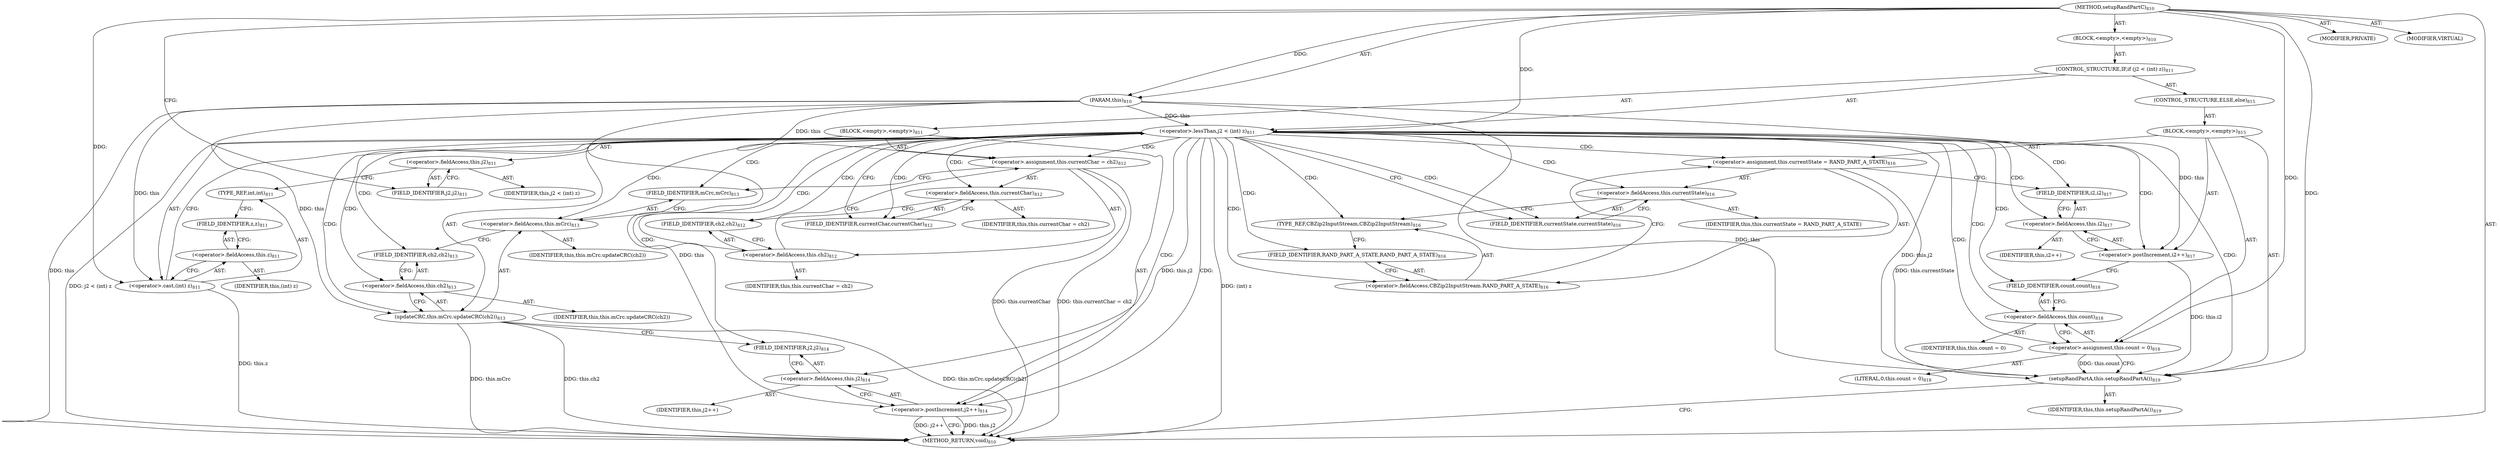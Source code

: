 digraph "setupRandPartC" {  
"111669149724" [label = <(METHOD,setupRandPartC)<SUB>810</SUB>> ]
"115964117007" [label = <(PARAM,this)<SUB>810</SUB>> ]
"25769803918" [label = <(BLOCK,&lt;empty&gt;,&lt;empty&gt;)<SUB>810</SUB>> ]
"47244640367" [label = <(CONTROL_STRUCTURE,IF,if (j2 &lt; (int) z))<SUB>811</SUB>> ]
"30064772008" [label = <(&lt;operator&gt;.lessThan,j2 &lt; (int) z)<SUB>811</SUB>> ]
"30064772009" [label = <(&lt;operator&gt;.fieldAccess,this.j2)<SUB>811</SUB>> ]
"68719477461" [label = <(IDENTIFIER,this,j2 &lt; (int) z)> ]
"55834575089" [label = <(FIELD_IDENTIFIER,j2,j2)<SUB>811</SUB>> ]
"30064772010" [label = <(&lt;operator&gt;.cast,(int) z)<SUB>811</SUB>> ]
"180388626460" [label = <(TYPE_REF,int,int)<SUB>811</SUB>> ]
"30064772011" [label = <(&lt;operator&gt;.fieldAccess,this.z)<SUB>811</SUB>> ]
"68719477462" [label = <(IDENTIFIER,this,(int) z)> ]
"55834575090" [label = <(FIELD_IDENTIFIER,z,z)<SUB>811</SUB>> ]
"25769803919" [label = <(BLOCK,&lt;empty&gt;,&lt;empty&gt;)<SUB>811</SUB>> ]
"30064772012" [label = <(&lt;operator&gt;.assignment,this.currentChar = ch2)<SUB>812</SUB>> ]
"30064772013" [label = <(&lt;operator&gt;.fieldAccess,this.currentChar)<SUB>812</SUB>> ]
"68719477463" [label = <(IDENTIFIER,this,this.currentChar = ch2)> ]
"55834575091" [label = <(FIELD_IDENTIFIER,currentChar,currentChar)<SUB>812</SUB>> ]
"30064772014" [label = <(&lt;operator&gt;.fieldAccess,this.ch2)<SUB>812</SUB>> ]
"68719477464" [label = <(IDENTIFIER,this,this.currentChar = ch2)> ]
"55834575092" [label = <(FIELD_IDENTIFIER,ch2,ch2)<SUB>812</SUB>> ]
"30064772015" [label = <(updateCRC,this.mCrc.updateCRC(ch2))<SUB>813</SUB>> ]
"30064772016" [label = <(&lt;operator&gt;.fieldAccess,this.mCrc)<SUB>813</SUB>> ]
"68719477465" [label = <(IDENTIFIER,this,this.mCrc.updateCRC(ch2))> ]
"55834575093" [label = <(FIELD_IDENTIFIER,mCrc,mCrc)<SUB>813</SUB>> ]
"30064772017" [label = <(&lt;operator&gt;.fieldAccess,this.ch2)<SUB>813</SUB>> ]
"68719477466" [label = <(IDENTIFIER,this,this.mCrc.updateCRC(ch2))> ]
"55834575094" [label = <(FIELD_IDENTIFIER,ch2,ch2)<SUB>813</SUB>> ]
"30064772018" [label = <(&lt;operator&gt;.postIncrement,j2++)<SUB>814</SUB>> ]
"30064772019" [label = <(&lt;operator&gt;.fieldAccess,this.j2)<SUB>814</SUB>> ]
"68719477467" [label = <(IDENTIFIER,this,j2++)> ]
"55834575095" [label = <(FIELD_IDENTIFIER,j2,j2)<SUB>814</SUB>> ]
"47244640368" [label = <(CONTROL_STRUCTURE,ELSE,else)<SUB>815</SUB>> ]
"25769803920" [label = <(BLOCK,&lt;empty&gt;,&lt;empty&gt;)<SUB>815</SUB>> ]
"30064772020" [label = <(&lt;operator&gt;.assignment,this.currentState = RAND_PART_A_STATE)<SUB>816</SUB>> ]
"30064772021" [label = <(&lt;operator&gt;.fieldAccess,this.currentState)<SUB>816</SUB>> ]
"68719477468" [label = <(IDENTIFIER,this,this.currentState = RAND_PART_A_STATE)> ]
"55834575096" [label = <(FIELD_IDENTIFIER,currentState,currentState)<SUB>816</SUB>> ]
"30064772022" [label = <(&lt;operator&gt;.fieldAccess,CBZip2InputStream.RAND_PART_A_STATE)<SUB>816</SUB>> ]
"180388626461" [label = <(TYPE_REF,CBZip2InputStream,CBZip2InputStream)<SUB>816</SUB>> ]
"55834575097" [label = <(FIELD_IDENTIFIER,RAND_PART_A_STATE,RAND_PART_A_STATE)<SUB>816</SUB>> ]
"30064772023" [label = <(&lt;operator&gt;.postIncrement,i2++)<SUB>817</SUB>> ]
"30064772024" [label = <(&lt;operator&gt;.fieldAccess,this.i2)<SUB>817</SUB>> ]
"68719477469" [label = <(IDENTIFIER,this,i2++)> ]
"55834575098" [label = <(FIELD_IDENTIFIER,i2,i2)<SUB>817</SUB>> ]
"30064772025" [label = <(&lt;operator&gt;.assignment,this.count = 0)<SUB>818</SUB>> ]
"30064772026" [label = <(&lt;operator&gt;.fieldAccess,this.count)<SUB>818</SUB>> ]
"68719477470" [label = <(IDENTIFIER,this,this.count = 0)> ]
"55834575099" [label = <(FIELD_IDENTIFIER,count,count)<SUB>818</SUB>> ]
"90194313432" [label = <(LITERAL,0,this.count = 0)<SUB>818</SUB>> ]
"30064772027" [label = <(setupRandPartA,this.setupRandPartA())<SUB>819</SUB>> ]
"68719476793" [label = <(IDENTIFIER,this,this.setupRandPartA())<SUB>819</SUB>> ]
"133143986274" [label = <(MODIFIER,PRIVATE)> ]
"133143986275" [label = <(MODIFIER,VIRTUAL)> ]
"128849018908" [label = <(METHOD_RETURN,void)<SUB>810</SUB>> ]
  "111669149724" -> "115964117007"  [ label = "AST: "] 
  "111669149724" -> "25769803918"  [ label = "AST: "] 
  "111669149724" -> "133143986274"  [ label = "AST: "] 
  "111669149724" -> "133143986275"  [ label = "AST: "] 
  "111669149724" -> "128849018908"  [ label = "AST: "] 
  "25769803918" -> "47244640367"  [ label = "AST: "] 
  "47244640367" -> "30064772008"  [ label = "AST: "] 
  "47244640367" -> "25769803919"  [ label = "AST: "] 
  "47244640367" -> "47244640368"  [ label = "AST: "] 
  "30064772008" -> "30064772009"  [ label = "AST: "] 
  "30064772008" -> "30064772010"  [ label = "AST: "] 
  "30064772009" -> "68719477461"  [ label = "AST: "] 
  "30064772009" -> "55834575089"  [ label = "AST: "] 
  "30064772010" -> "180388626460"  [ label = "AST: "] 
  "30064772010" -> "30064772011"  [ label = "AST: "] 
  "30064772011" -> "68719477462"  [ label = "AST: "] 
  "30064772011" -> "55834575090"  [ label = "AST: "] 
  "25769803919" -> "30064772012"  [ label = "AST: "] 
  "25769803919" -> "30064772015"  [ label = "AST: "] 
  "25769803919" -> "30064772018"  [ label = "AST: "] 
  "30064772012" -> "30064772013"  [ label = "AST: "] 
  "30064772012" -> "30064772014"  [ label = "AST: "] 
  "30064772013" -> "68719477463"  [ label = "AST: "] 
  "30064772013" -> "55834575091"  [ label = "AST: "] 
  "30064772014" -> "68719477464"  [ label = "AST: "] 
  "30064772014" -> "55834575092"  [ label = "AST: "] 
  "30064772015" -> "30064772016"  [ label = "AST: "] 
  "30064772015" -> "30064772017"  [ label = "AST: "] 
  "30064772016" -> "68719477465"  [ label = "AST: "] 
  "30064772016" -> "55834575093"  [ label = "AST: "] 
  "30064772017" -> "68719477466"  [ label = "AST: "] 
  "30064772017" -> "55834575094"  [ label = "AST: "] 
  "30064772018" -> "30064772019"  [ label = "AST: "] 
  "30064772019" -> "68719477467"  [ label = "AST: "] 
  "30064772019" -> "55834575095"  [ label = "AST: "] 
  "47244640368" -> "25769803920"  [ label = "AST: "] 
  "25769803920" -> "30064772020"  [ label = "AST: "] 
  "25769803920" -> "30064772023"  [ label = "AST: "] 
  "25769803920" -> "30064772025"  [ label = "AST: "] 
  "25769803920" -> "30064772027"  [ label = "AST: "] 
  "30064772020" -> "30064772021"  [ label = "AST: "] 
  "30064772020" -> "30064772022"  [ label = "AST: "] 
  "30064772021" -> "68719477468"  [ label = "AST: "] 
  "30064772021" -> "55834575096"  [ label = "AST: "] 
  "30064772022" -> "180388626461"  [ label = "AST: "] 
  "30064772022" -> "55834575097"  [ label = "AST: "] 
  "30064772023" -> "30064772024"  [ label = "AST: "] 
  "30064772024" -> "68719477469"  [ label = "AST: "] 
  "30064772024" -> "55834575098"  [ label = "AST: "] 
  "30064772025" -> "30064772026"  [ label = "AST: "] 
  "30064772025" -> "90194313432"  [ label = "AST: "] 
  "30064772026" -> "68719477470"  [ label = "AST: "] 
  "30064772026" -> "55834575099"  [ label = "AST: "] 
  "30064772027" -> "68719476793"  [ label = "AST: "] 
  "30064772008" -> "55834575091"  [ label = "CFG: "] 
  "30064772008" -> "55834575096"  [ label = "CFG: "] 
  "30064772009" -> "180388626460"  [ label = "CFG: "] 
  "30064772010" -> "30064772008"  [ label = "CFG: "] 
  "30064772012" -> "55834575093"  [ label = "CFG: "] 
  "30064772015" -> "55834575095"  [ label = "CFG: "] 
  "30064772018" -> "128849018908"  [ label = "CFG: "] 
  "55834575089" -> "30064772009"  [ label = "CFG: "] 
  "180388626460" -> "55834575090"  [ label = "CFG: "] 
  "30064772011" -> "30064772010"  [ label = "CFG: "] 
  "30064772013" -> "55834575092"  [ label = "CFG: "] 
  "30064772014" -> "30064772012"  [ label = "CFG: "] 
  "30064772016" -> "55834575094"  [ label = "CFG: "] 
  "30064772017" -> "30064772015"  [ label = "CFG: "] 
  "30064772019" -> "30064772018"  [ label = "CFG: "] 
  "30064772020" -> "55834575098"  [ label = "CFG: "] 
  "30064772023" -> "55834575099"  [ label = "CFG: "] 
  "30064772025" -> "30064772027"  [ label = "CFG: "] 
  "30064772027" -> "128849018908"  [ label = "CFG: "] 
  "55834575090" -> "30064772011"  [ label = "CFG: "] 
  "55834575091" -> "30064772013"  [ label = "CFG: "] 
  "55834575092" -> "30064772014"  [ label = "CFG: "] 
  "55834575093" -> "30064772016"  [ label = "CFG: "] 
  "55834575094" -> "30064772017"  [ label = "CFG: "] 
  "55834575095" -> "30064772019"  [ label = "CFG: "] 
  "30064772021" -> "180388626461"  [ label = "CFG: "] 
  "30064772022" -> "30064772020"  [ label = "CFG: "] 
  "30064772024" -> "30064772023"  [ label = "CFG: "] 
  "30064772026" -> "30064772025"  [ label = "CFG: "] 
  "55834575096" -> "30064772021"  [ label = "CFG: "] 
  "180388626461" -> "55834575097"  [ label = "CFG: "] 
  "55834575097" -> "30064772022"  [ label = "CFG: "] 
  "55834575098" -> "30064772024"  [ label = "CFG: "] 
  "55834575099" -> "30064772026"  [ label = "CFG: "] 
  "111669149724" -> "55834575089"  [ label = "CFG: "] 
  "115964117007" -> "128849018908"  [ label = "DDG: this"] 
  "30064772010" -> "128849018908"  [ label = "DDG: this.z"] 
  "30064772008" -> "128849018908"  [ label = "DDG: (int) z"] 
  "30064772008" -> "128849018908"  [ label = "DDG: j2 &lt; (int) z"] 
  "30064772012" -> "128849018908"  [ label = "DDG: this.currentChar"] 
  "30064772012" -> "128849018908"  [ label = "DDG: this.currentChar = ch2"] 
  "30064772015" -> "128849018908"  [ label = "DDG: this.mCrc"] 
  "30064772015" -> "128849018908"  [ label = "DDG: this.ch2"] 
  "30064772015" -> "128849018908"  [ label = "DDG: this.mCrc.updateCRC(ch2)"] 
  "30064772018" -> "128849018908"  [ label = "DDG: this.j2"] 
  "30064772018" -> "128849018908"  [ label = "DDG: j2++"] 
  "111669149724" -> "115964117007"  [ label = "DDG: "] 
  "115964117007" -> "30064772008"  [ label = "DDG: this"] 
  "111669149724" -> "30064772008"  [ label = "DDG: "] 
  "115964117007" -> "30064772012"  [ label = "DDG: this"] 
  "111669149724" -> "30064772010"  [ label = "DDG: "] 
  "115964117007" -> "30064772010"  [ label = "DDG: this"] 
  "115964117007" -> "30064772015"  [ label = "DDG: this"] 
  "115964117007" -> "30064772018"  [ label = "DDG: this"] 
  "30064772008" -> "30064772018"  [ label = "DDG: this.j2"] 
  "111669149724" -> "30064772025"  [ label = "DDG: "] 
  "115964117007" -> "30064772023"  [ label = "DDG: this"] 
  "115964117007" -> "30064772027"  [ label = "DDG: this"] 
  "30064772008" -> "30064772027"  [ label = "DDG: this.j2"] 
  "30064772020" -> "30064772027"  [ label = "DDG: this.currentState"] 
  "30064772023" -> "30064772027"  [ label = "DDG: this.i2"] 
  "30064772025" -> "30064772027"  [ label = "DDG: this.count"] 
  "111669149724" -> "30064772027"  [ label = "DDG: "] 
  "30064772008" -> "180388626461"  [ label = "CDG: "] 
  "30064772008" -> "55834575091"  [ label = "CDG: "] 
  "30064772008" -> "30064772013"  [ label = "CDG: "] 
  "30064772008" -> "55834575092"  [ label = "CDG: "] 
  "30064772008" -> "30064772014"  [ label = "CDG: "] 
  "30064772008" -> "30064772012"  [ label = "CDG: "] 
  "30064772008" -> "55834575099"  [ label = "CDG: "] 
  "30064772008" -> "30064772021"  [ label = "CDG: "] 
  "30064772008" -> "30064772022"  [ label = "CDG: "] 
  "30064772008" -> "55834575097"  [ label = "CDG: "] 
  "30064772008" -> "30064772019"  [ label = "CDG: "] 
  "30064772008" -> "55834575098"  [ label = "CDG: "] 
  "30064772008" -> "30064772020"  [ label = "CDG: "] 
  "30064772008" -> "55834575095"  [ label = "CDG: "] 
  "30064772008" -> "30064772017"  [ label = "CDG: "] 
  "30064772008" -> "55834575096"  [ label = "CDG: "] 
  "30064772008" -> "30064772018"  [ label = "CDG: "] 
  "30064772008" -> "55834575093"  [ label = "CDG: "] 
  "30064772008" -> "30064772015"  [ label = "CDG: "] 
  "30064772008" -> "55834575094"  [ label = "CDG: "] 
  "30064772008" -> "30064772016"  [ label = "CDG: "] 
  "30064772008" -> "30064772027"  [ label = "CDG: "] 
  "30064772008" -> "30064772025"  [ label = "CDG: "] 
  "30064772008" -> "30064772026"  [ label = "CDG: "] 
  "30064772008" -> "30064772023"  [ label = "CDG: "] 
  "30064772008" -> "30064772024"  [ label = "CDG: "] 
}
